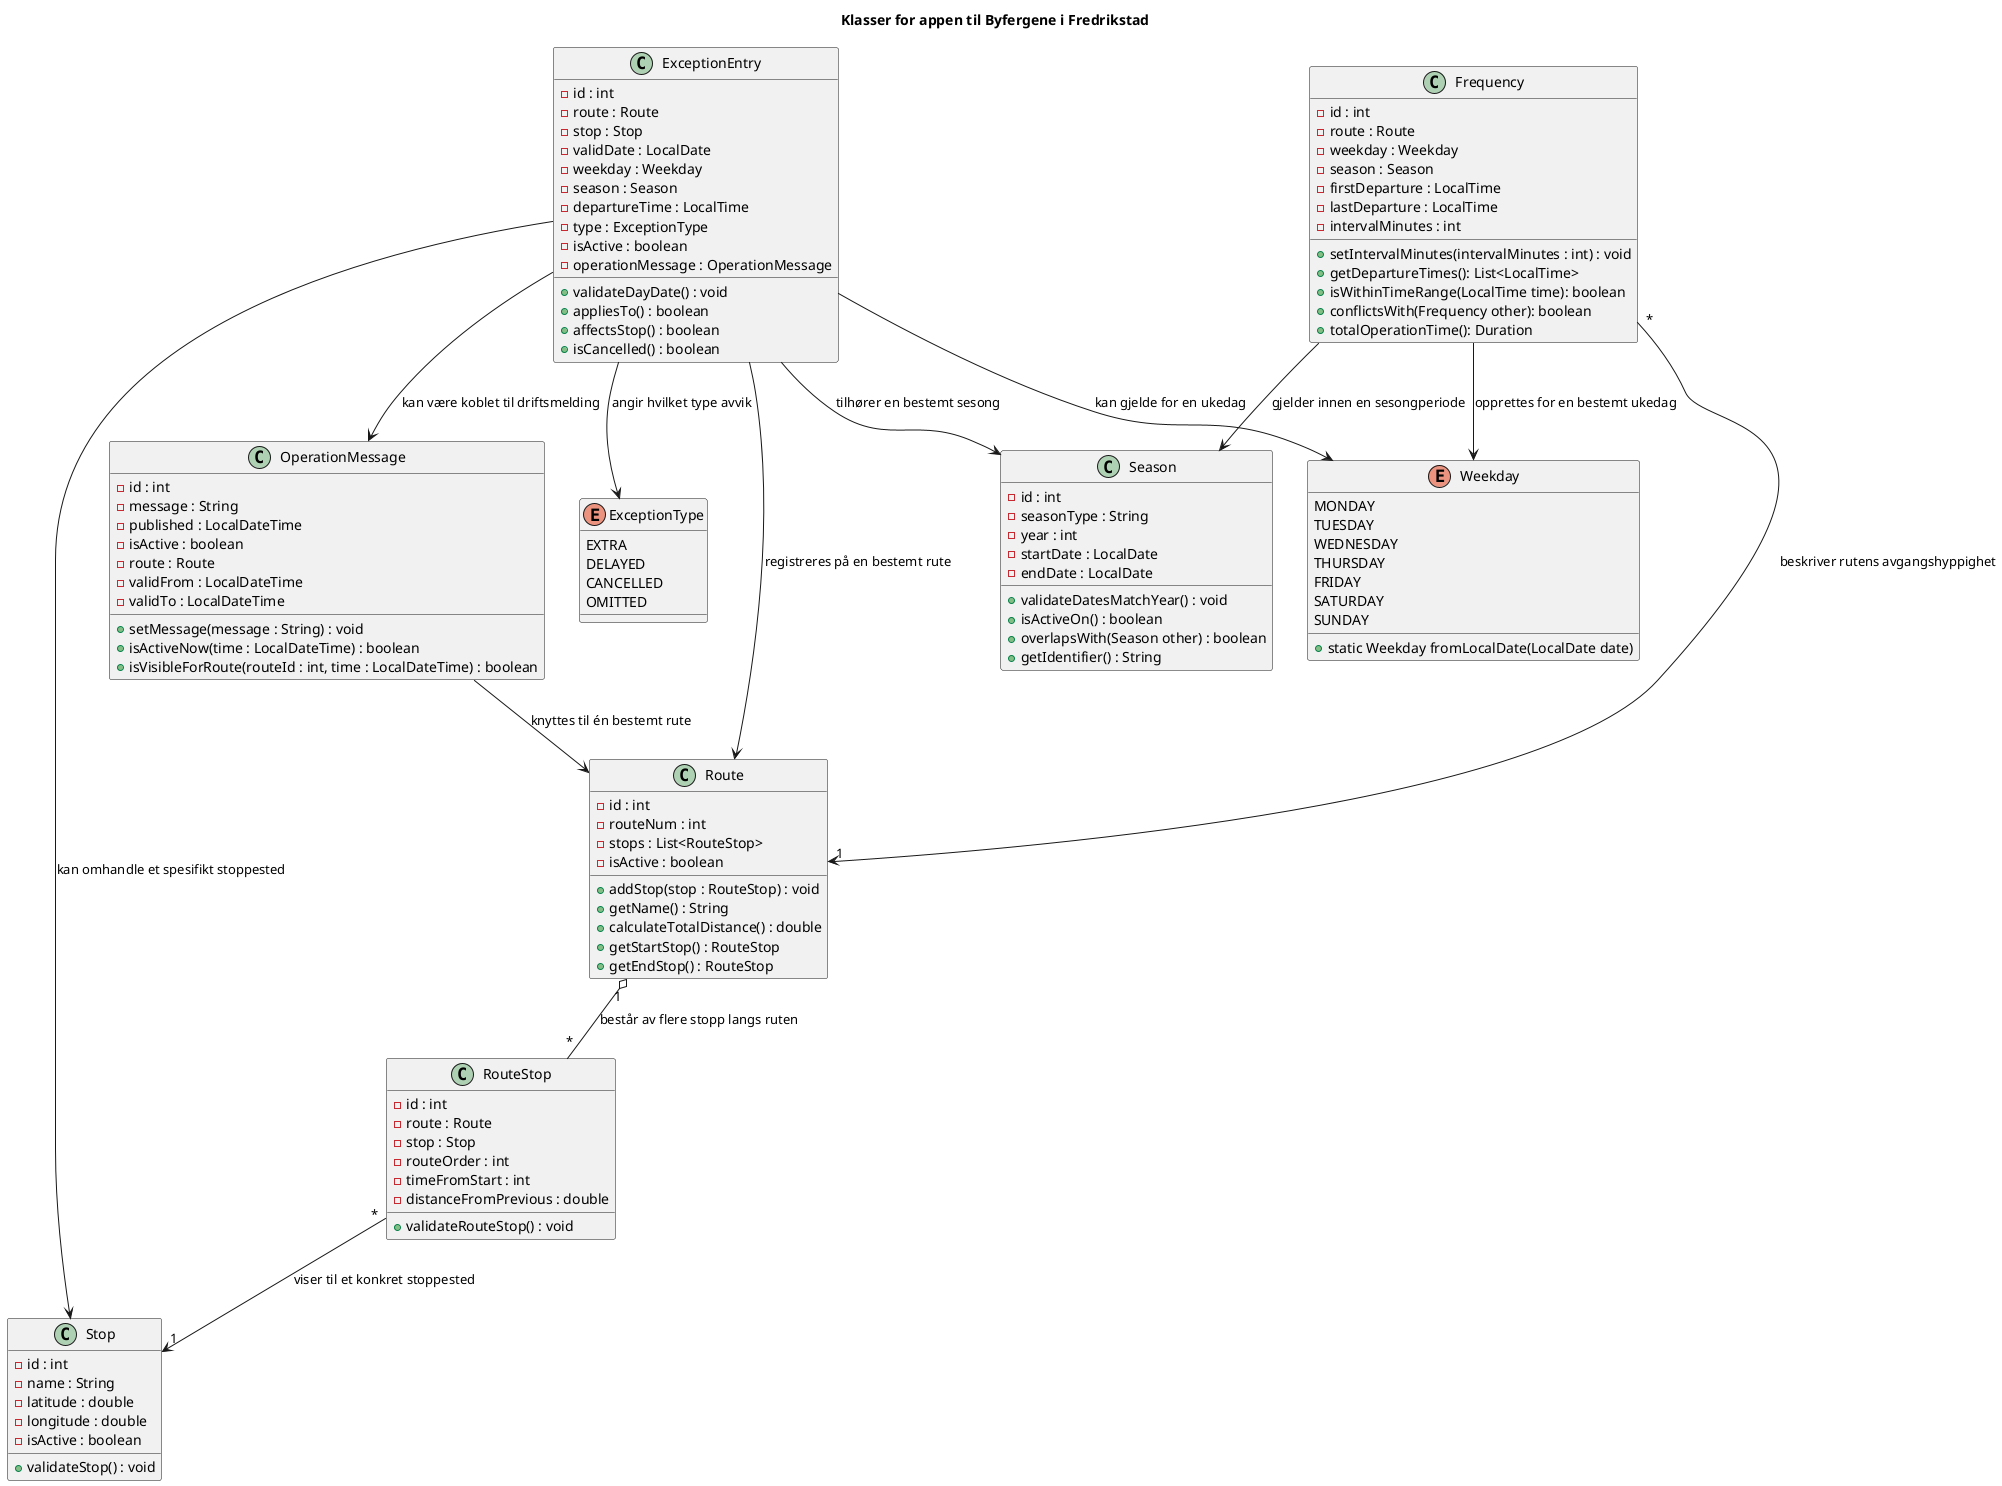 @startuml
title Klasser for appen til Byfergene i Fredrikstad

' ========= Route =========
class Route {
  - id : int
  - routeNum : int
  - stops : List<RouteStop>
  - isActive : boolean

  + addStop(stop : RouteStop) : void
  + getName() : String
  + calculateTotalDistance() : double
  + getStartStop() : RouteStop
  + getEndStop() : RouteStop
}

' ========= RouteStop =========
class RouteStop {
  - id : int
  - route : Route
  - stop : Stop
  - routeOrder : int
  - timeFromStart : int
  - distanceFromPrevious : double

  + validateRouteStop() : void
}

' ========= Stop =========
class Stop {
  - id : int
  - name : String
  - latitude : double
  - longitude : double
  - isActive : boolean

  + validateStop() : void
}

' ========= OperationMessage =========
class OperationMessage {
  - id : int
  - message : String
  - published : LocalDateTime
  - isActive : boolean
  - route : Route
  - validFrom : LocalDateTime
  - validTo : LocalDateTime

  + setMessage(message : String) : void
  + isActiveNow(time : LocalDateTime) : boolean
  + isVisibleForRoute(routeId : int, time : LocalDateTime) : boolean
}

' ========= ExceptionEntry =========
class ExceptionEntry {
  - id : int
  - route : Route
  - stop : Stop
  - validDate : LocalDate
  - weekday : Weekday
  - season : Season
  - departureTime : LocalTime
  - type : ExceptionType
  - isActive : boolean
  - operationMessage : OperationMessage

  + validateDayDate() : void
  + appliesTo() : boolean
  + affectsStop() : boolean
  + isCancelled() : boolean
}

' ========= Frequency =========
class Frequency {
  - id : int
  - route : Route
  - weekday : Weekday
  - season : Season
  - firstDeparture : LocalTime
  - lastDeparture : LocalTime
  - intervalMinutes : int

  + setIntervalMinutes(intervalMinutes : int) : void
  + getDepartureTimes(): List<LocalTime>
  + isWithinTimeRange(LocalTime time): boolean
  + conflictsWith(Frequency other): boolean
  + totalOperationTime(): Duration
}

' ========= Season =========
class Season {
  - id : int
  - seasonType : String
  - year : int
  - startDate : LocalDate
  - endDate : LocalDate

  + validateDatesMatchYear() : void
  + isActiveOn() : boolean
  + overlapsWith(Season other) : boolean
  + getIdentifier() : String
}

' ========= Enums =========
enum Weekday {
  MONDAY
  TUESDAY
  WEDNESDAY
  THURSDAY
  FRIDAY
  SATURDAY
  SUNDAY

  + static Weekday fromLocalDate(LocalDate date)
}

enum ExceptionType {
  EXTRA
  DELAYED
  CANCELLED
  OMITTED
}

' ========= Relasjoner (mer naturlige beskrivelser) =========
Route "1" o-- "*" RouteStop : består av flere stopp langs ruten
RouteStop "*" --> "1" Stop : viser til et konkret stoppested

OperationMessage --> Route : knyttes til én bestemt rute

Frequency "*" --> "1" Route : beskriver rutens avgangshyppighet
Frequency --> Weekday : opprettes for en bestemt ukedag
Frequency --> Season : gjelder innen en sesongperiode

ExceptionEntry --> Route : registreres på en bestemt rute
ExceptionEntry --> Stop : kan omhandle et spesifikt stoppested
ExceptionEntry --> Weekday : kan gjelde for en ukedag
ExceptionEntry --> Season : tilhører en bestemt sesong
ExceptionEntry --> ExceptionType : angir hvilket type avvik
ExceptionEntry --> OperationMessage : kan være koblet til driftsmelding

@enduml